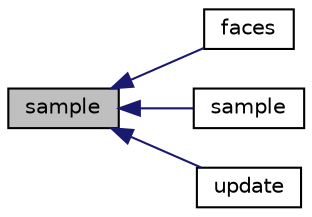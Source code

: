 digraph "sample"
{
  bgcolor="transparent";
  edge [fontname="Helvetica",fontsize="10",labelfontname="Helvetica",labelfontsize="10"];
  node [fontname="Helvetica",fontsize="10",shape=record];
  rankdir="LR";
  Node364 [label="sample",height=0.2,width=0.4,color="black", fillcolor="grey75", style="filled", fontcolor="black"];
  Node364 -> Node365 [dir="back",color="midnightblue",fontsize="10",style="solid",fontname="Helvetica"];
  Node365 [label="faces",height=0.2,width=0.4,color="black",URL="$a30633.html#aa868d7b4e3ea469f782b898b8982c8af",tooltip="Faces of surface. "];
  Node364 -> Node366 [dir="back",color="midnightblue",fontsize="10",style="solid",fontname="Helvetica"];
  Node366 [label="sample",height=0.2,width=0.4,color="black",URL="$a30633.html#a2fa7a260d87340e338920925426394d9",tooltip="Sample field on surface. "];
  Node364 -> Node367 [dir="back",color="midnightblue",fontsize="10",style="solid",fontname="Helvetica"];
  Node367 [label="update",height=0.2,width=0.4,color="black",URL="$a30633.html#aa2aac016e2bf7b5bd2b271786c2791aa",tooltip="Update the surface as required. "];
}
